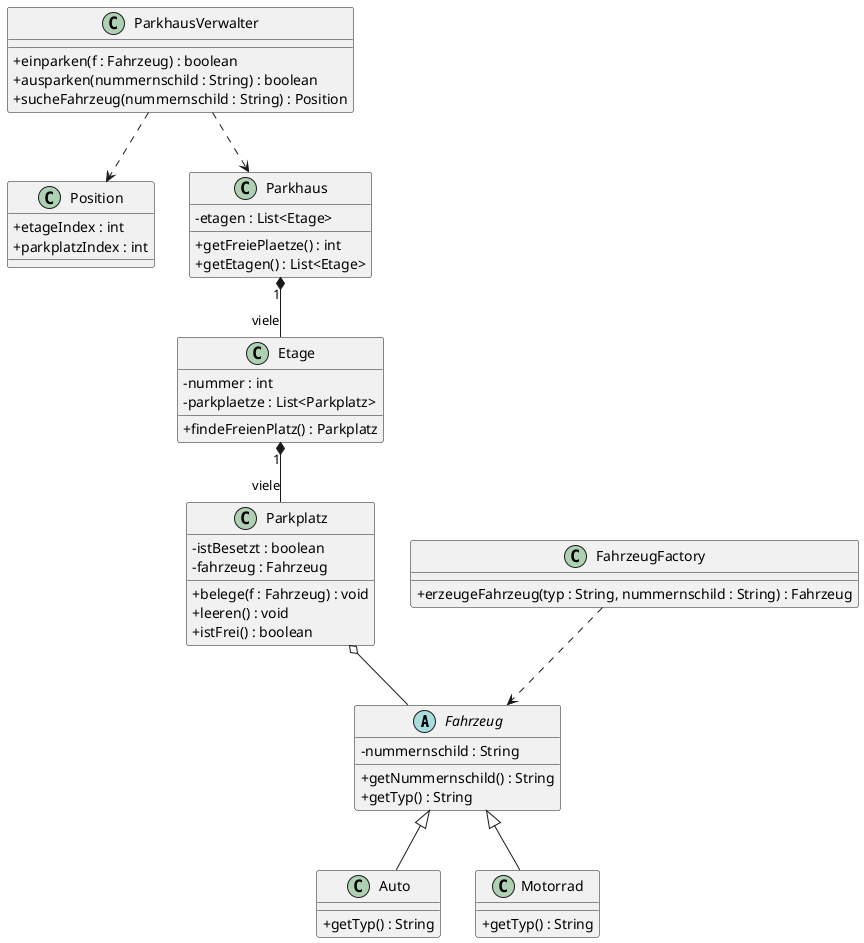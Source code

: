  === https://plantuml.com/de/ ===

@startuml
skinparam classAttributeIconSize 0

' ==== Basisklassen ====
abstract class Fahrzeug {
  - nummernschild : String
  + getNummernschild() : String
  + getTyp() : String
}

class Auto {
  + getTyp() : String
}

class Motorrad {
  + getTyp() : String
}

' ==== Beziehungen ====
Fahrzeug <|-- Auto
Fahrzeug <|-- Motorrad

' ==== Parkplatz, Etage, Position ====
class Parkplatz {
  - istBesetzt : boolean
  - fahrzeug : Fahrzeug
  + belege(f : Fahrzeug) : void
  + leeren() : void
  + istFrei() : boolean
}

class Etage {
  - nummer : int
  - parkplaetze : List<Parkplatz>
  + findeFreienPlatz() : Parkplatz
}

class Position {
  + etageIndex : int
  + parkplatzIndex : int
}

' ==== Parkhaus & Verwalter ====
class Parkhaus {
  - etagen : List<Etage>
  + getFreiePlaetze() : int
  + getEtagen() : List<Etage>
}

class ParkhausVerwalter {
  + einparken(f : Fahrzeug) : boolean
  + ausparken(nummernschild : String) : boolean
  + sucheFahrzeug(nummernschild : String) : Position
}

class FahrzeugFactory {
  + erzeugeFahrzeug(typ : String, nummernschild : String) : Fahrzeug
}

' ==== Beziehungen ====
Etage "1" *-- "viele" Parkplatz
Parkhaus "1" *-- "viele" Etage
Parkplatz o-- Fahrzeug
ParkhausVerwalter ..> Parkhaus
ParkhausVerwalter ..> Position
FahrzeugFactory ..> Fahrzeug
@enduml
